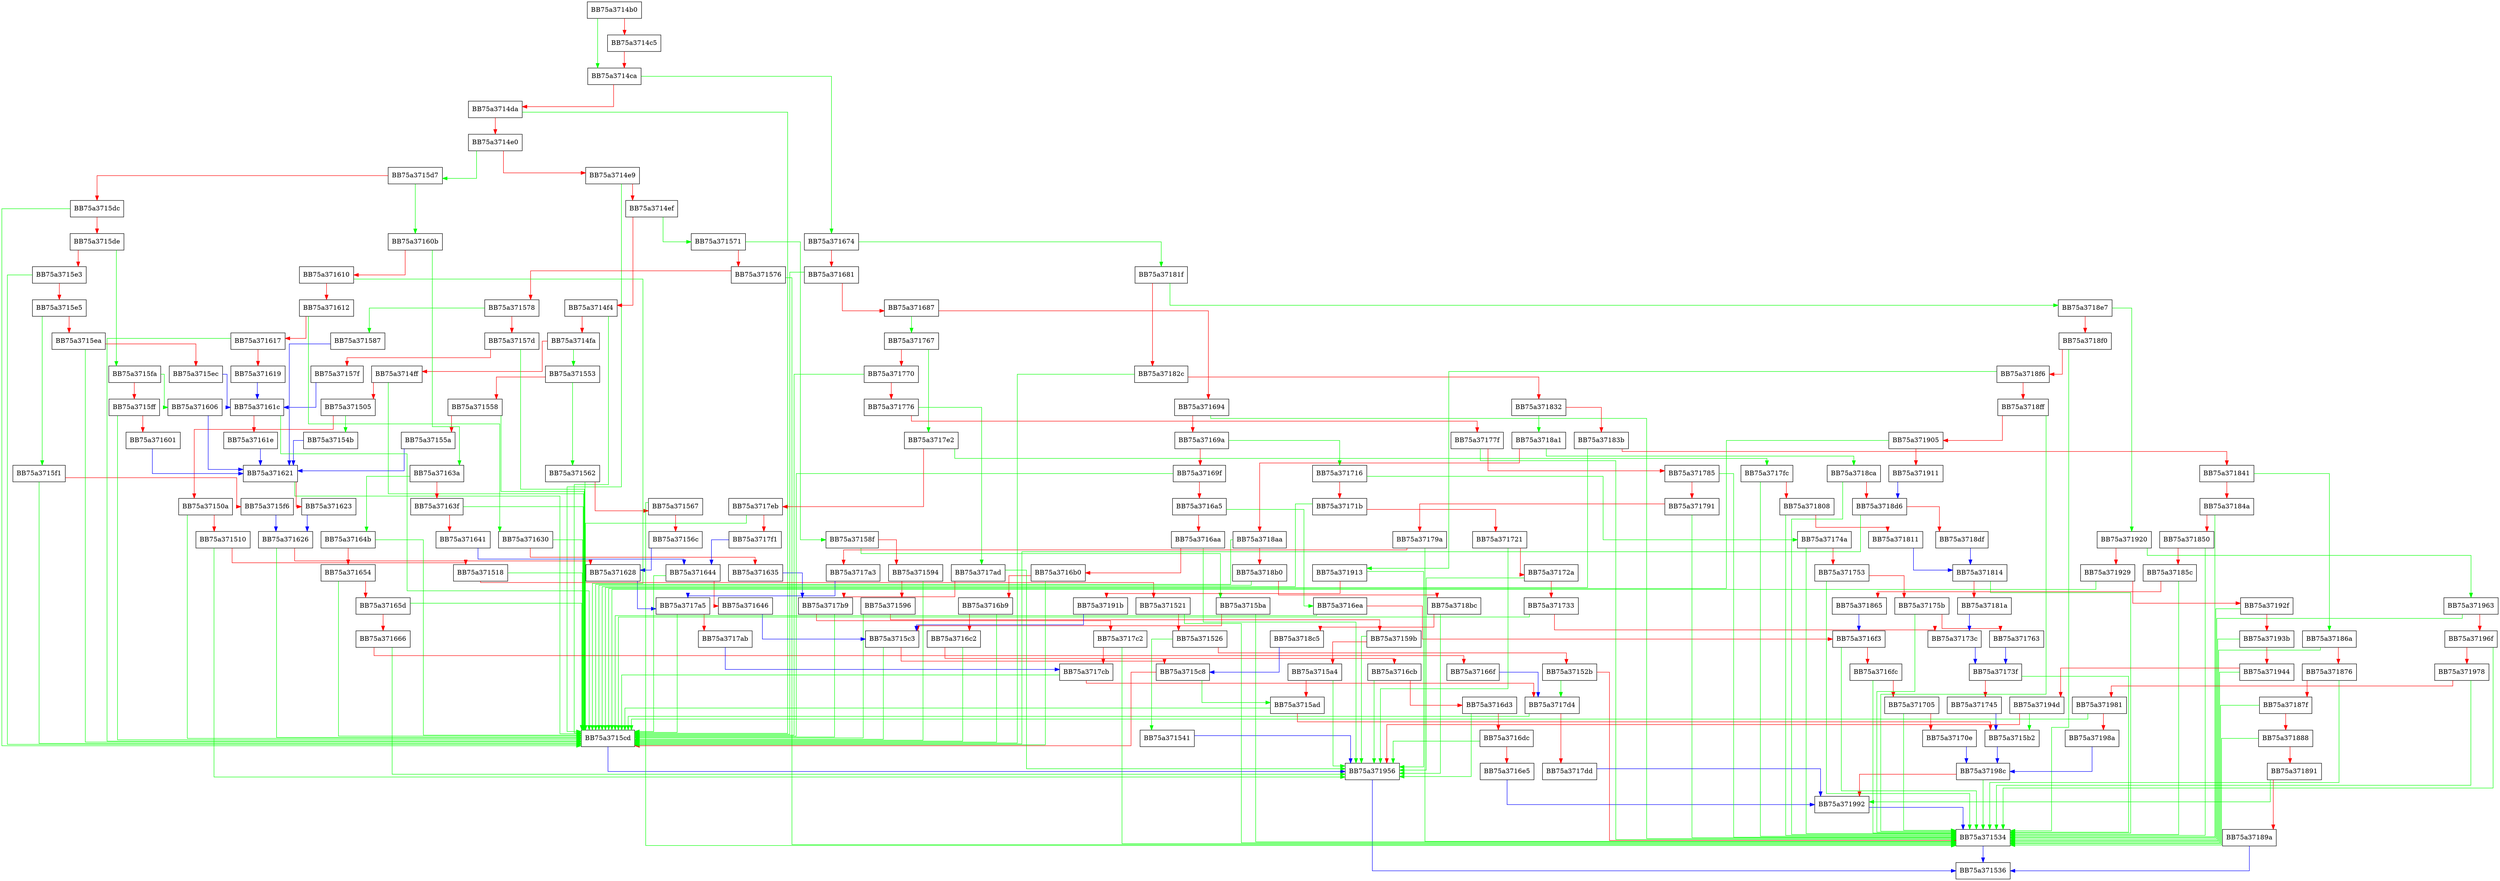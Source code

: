 digraph GetResourceAttributes {
  node [shape="box"];
  graph [splines=ortho];
  BB75a3714b0 -> BB75a3714ca [color="green"];
  BB75a3714b0 -> BB75a3714c5 [color="red"];
  BB75a3714c5 -> BB75a3714ca [color="red"];
  BB75a3714ca -> BB75a371674 [color="green"];
  BB75a3714ca -> BB75a3714da [color="red"];
  BB75a3714da -> BB75a3715cd [color="green"];
  BB75a3714da -> BB75a3714e0 [color="red"];
  BB75a3714e0 -> BB75a3715d7 [color="green"];
  BB75a3714e0 -> BB75a3714e9 [color="red"];
  BB75a3714e9 -> BB75a3715cd [color="green"];
  BB75a3714e9 -> BB75a3714ef [color="red"];
  BB75a3714ef -> BB75a371571 [color="green"];
  BB75a3714ef -> BB75a3714f4 [color="red"];
  BB75a3714f4 -> BB75a3715cd [color="green"];
  BB75a3714f4 -> BB75a3714fa [color="red"];
  BB75a3714fa -> BB75a371553 [color="green"];
  BB75a3714fa -> BB75a3714ff [color="red"];
  BB75a3714ff -> BB75a3715cd [color="green"];
  BB75a3714ff -> BB75a371505 [color="red"];
  BB75a371505 -> BB75a37154b [color="green"];
  BB75a371505 -> BB75a37150a [color="red"];
  BB75a37150a -> BB75a3715cd [color="green"];
  BB75a37150a -> BB75a371510 [color="red"];
  BB75a371510 -> BB75a371956 [color="green"];
  BB75a371510 -> BB75a371518 [color="red"];
  BB75a371518 -> BB75a3715cd [color="green"];
  BB75a371518 -> BB75a371521 [color="red"];
  BB75a371521 -> BB75a371534 [color="green"];
  BB75a371521 -> BB75a371526 [color="red"];
  BB75a371526 -> BB75a371541 [color="green"];
  BB75a371526 -> BB75a37152b [color="red"];
  BB75a37152b -> BB75a3717d4 [color="green"];
  BB75a37152b -> BB75a371534 [color="red"];
  BB75a371534 -> BB75a371536 [color="blue"];
  BB75a371541 -> BB75a371956 [color="blue"];
  BB75a37154b -> BB75a371621 [color="blue"];
  BB75a371553 -> BB75a371562 [color="green"];
  BB75a371553 -> BB75a371558 [color="red"];
  BB75a371558 -> BB75a3715cd [color="green"];
  BB75a371558 -> BB75a37155a [color="red"];
  BB75a37155a -> BB75a371621 [color="blue"];
  BB75a371562 -> BB75a3715cd [color="green"];
  BB75a371562 -> BB75a371567 [color="red"];
  BB75a371567 -> BB75a371534 [color="green"];
  BB75a371567 -> BB75a37156c [color="red"];
  BB75a37156c -> BB75a371628 [color="blue"];
  BB75a371571 -> BB75a37158f [color="green"];
  BB75a371571 -> BB75a371576 [color="red"];
  BB75a371576 -> BB75a371534 [color="green"];
  BB75a371576 -> BB75a371578 [color="red"];
  BB75a371578 -> BB75a371587 [color="green"];
  BB75a371578 -> BB75a37157d [color="red"];
  BB75a37157d -> BB75a3715cd [color="green"];
  BB75a37157d -> BB75a37157f [color="red"];
  BB75a37157f -> BB75a37161c [color="blue"];
  BB75a371587 -> BB75a371621 [color="blue"];
  BB75a37158f -> BB75a3715ba [color="green"];
  BB75a37158f -> BB75a371594 [color="red"];
  BB75a371594 -> BB75a3715cd [color="green"];
  BB75a371594 -> BB75a371596 [color="red"];
  BB75a371596 -> BB75a3715cd [color="green"];
  BB75a371596 -> BB75a37159b [color="red"];
  BB75a37159b -> BB75a371956 [color="green"];
  BB75a37159b -> BB75a3715a4 [color="red"];
  BB75a3715a4 -> BB75a371956 [color="green"];
  BB75a3715a4 -> BB75a3715ad [color="red"];
  BB75a3715ad -> BB75a3715cd [color="green"];
  BB75a3715ad -> BB75a3715b2 [color="red"];
  BB75a3715b2 -> BB75a37198c [color="blue"];
  BB75a3715ba -> BB75a371534 [color="green"];
  BB75a3715ba -> BB75a3715c3 [color="red"];
  BB75a3715c3 -> BB75a3715cd [color="green"];
  BB75a3715c3 -> BB75a3715c8 [color="red"];
  BB75a3715c8 -> BB75a3715ad [color="green"];
  BB75a3715c8 -> BB75a3715cd [color="red"];
  BB75a3715cd -> BB75a371956 [color="blue"];
  BB75a3715d7 -> BB75a37160b [color="green"];
  BB75a3715d7 -> BB75a3715dc [color="red"];
  BB75a3715dc -> BB75a3715cd [color="green"];
  BB75a3715dc -> BB75a3715de [color="red"];
  BB75a3715de -> BB75a3715fa [color="green"];
  BB75a3715de -> BB75a3715e3 [color="red"];
  BB75a3715e3 -> BB75a3715cd [color="green"];
  BB75a3715e3 -> BB75a3715e5 [color="red"];
  BB75a3715e5 -> BB75a3715f1 [color="green"];
  BB75a3715e5 -> BB75a3715ea [color="red"];
  BB75a3715ea -> BB75a3715cd [color="green"];
  BB75a3715ea -> BB75a3715ec [color="red"];
  BB75a3715ec -> BB75a37161c [color="blue"];
  BB75a3715f1 -> BB75a3715cd [color="green"];
  BB75a3715f1 -> BB75a3715f6 [color="red"];
  BB75a3715f6 -> BB75a371626 [color="blue"];
  BB75a3715fa -> BB75a371606 [color="green"];
  BB75a3715fa -> BB75a3715ff [color="red"];
  BB75a3715ff -> BB75a3715cd [color="green"];
  BB75a3715ff -> BB75a371601 [color="red"];
  BB75a371601 -> BB75a371621 [color="blue"];
  BB75a371606 -> BB75a371621 [color="blue"];
  BB75a37160b -> BB75a37163a [color="green"];
  BB75a37160b -> BB75a371610 [color="red"];
  BB75a371610 -> BB75a3715cd [color="green"];
  BB75a371610 -> BB75a371612 [color="red"];
  BB75a371612 -> BB75a371630 [color="green"];
  BB75a371612 -> BB75a371617 [color="red"];
  BB75a371617 -> BB75a3715cd [color="green"];
  BB75a371617 -> BB75a371619 [color="red"];
  BB75a371619 -> BB75a37161c [color="blue"];
  BB75a37161c -> BB75a3715cd [color="green"];
  BB75a37161c -> BB75a37161e [color="red"];
  BB75a37161e -> BB75a371621 [color="blue"];
  BB75a371621 -> BB75a3715cd [color="green"];
  BB75a371621 -> BB75a371623 [color="red"];
  BB75a371623 -> BB75a371626 [color="blue"];
  BB75a371626 -> BB75a3715cd [color="green"];
  BB75a371626 -> BB75a371628 [color="red"];
  BB75a371628 -> BB75a3717a5 [color="blue"];
  BB75a371630 -> BB75a3715cd [color="green"];
  BB75a371630 -> BB75a371635 [color="red"];
  BB75a371635 -> BB75a3717b9 [color="blue"];
  BB75a37163a -> BB75a37164b [color="green"];
  BB75a37163a -> BB75a37163f [color="red"];
  BB75a37163f -> BB75a3715cd [color="green"];
  BB75a37163f -> BB75a371641 [color="red"];
  BB75a371641 -> BB75a371644 [color="blue"];
  BB75a371644 -> BB75a3715cd [color="green"];
  BB75a371644 -> BB75a371646 [color="red"];
  BB75a371646 -> BB75a3715c3 [color="blue"];
  BB75a37164b -> BB75a3715cd [color="green"];
  BB75a37164b -> BB75a371654 [color="red"];
  BB75a371654 -> BB75a3715cd [color="green"];
  BB75a371654 -> BB75a37165d [color="red"];
  BB75a37165d -> BB75a3715cd [color="green"];
  BB75a37165d -> BB75a371666 [color="red"];
  BB75a371666 -> BB75a371956 [color="green"];
  BB75a371666 -> BB75a37166f [color="red"];
  BB75a37166f -> BB75a3717d4 [color="blue"];
  BB75a371674 -> BB75a37181f [color="green"];
  BB75a371674 -> BB75a371681 [color="red"];
  BB75a371681 -> BB75a3715cd [color="green"];
  BB75a371681 -> BB75a371687 [color="red"];
  BB75a371687 -> BB75a371767 [color="green"];
  BB75a371687 -> BB75a371694 [color="red"];
  BB75a371694 -> BB75a371534 [color="green"];
  BB75a371694 -> BB75a37169a [color="red"];
  BB75a37169a -> BB75a371716 [color="green"];
  BB75a37169a -> BB75a37169f [color="red"];
  BB75a37169f -> BB75a3715cd [color="green"];
  BB75a37169f -> BB75a3716a5 [color="red"];
  BB75a3716a5 -> BB75a3716ea [color="green"];
  BB75a3716a5 -> BB75a3716aa [color="red"];
  BB75a3716aa -> BB75a371956 [color="green"];
  BB75a3716aa -> BB75a3716b0 [color="red"];
  BB75a3716b0 -> BB75a3715cd [color="green"];
  BB75a3716b0 -> BB75a3716b9 [color="red"];
  BB75a3716b9 -> BB75a3715cd [color="green"];
  BB75a3716b9 -> BB75a3716c2 [color="red"];
  BB75a3716c2 -> BB75a3715cd [color="green"];
  BB75a3716c2 -> BB75a3716cb [color="red"];
  BB75a3716cb -> BB75a371956 [color="green"];
  BB75a3716cb -> BB75a3716d3 [color="red"];
  BB75a3716d3 -> BB75a371956 [color="green"];
  BB75a3716d3 -> BB75a3716dc [color="red"];
  BB75a3716dc -> BB75a371956 [color="green"];
  BB75a3716dc -> BB75a3716e5 [color="red"];
  BB75a3716e5 -> BB75a371992 [color="blue"];
  BB75a3716ea -> BB75a3715cd [color="green"];
  BB75a3716ea -> BB75a3716f3 [color="red"];
  BB75a3716f3 -> BB75a371534 [color="green"];
  BB75a3716f3 -> BB75a3716fc [color="red"];
  BB75a3716fc -> BB75a371534 [color="green"];
  BB75a3716fc -> BB75a371705 [color="red"];
  BB75a371705 -> BB75a371534 [color="green"];
  BB75a371705 -> BB75a37170e [color="red"];
  BB75a37170e -> BB75a37198c [color="blue"];
  BB75a371716 -> BB75a37174a [color="green"];
  BB75a371716 -> BB75a37171b [color="red"];
  BB75a37171b -> BB75a3715cd [color="green"];
  BB75a37171b -> BB75a371721 [color="red"];
  BB75a371721 -> BB75a371956 [color="green"];
  BB75a371721 -> BB75a37172a [color="red"];
  BB75a37172a -> BB75a371956 [color="green"];
  BB75a37172a -> BB75a371733 [color="red"];
  BB75a371733 -> BB75a3715cd [color="green"];
  BB75a371733 -> BB75a37173c [color="red"];
  BB75a37173c -> BB75a37173f [color="blue"];
  BB75a37173f -> BB75a371534 [color="green"];
  BB75a37173f -> BB75a371745 [color="red"];
  BB75a371745 -> BB75a3715b2 [color="blue"];
  BB75a37174a -> BB75a371534 [color="green"];
  BB75a37174a -> BB75a371753 [color="red"];
  BB75a371753 -> BB75a371534 [color="green"];
  BB75a371753 -> BB75a37175b [color="red"];
  BB75a37175b -> BB75a371534 [color="green"];
  BB75a37175b -> BB75a371763 [color="red"];
  BB75a371763 -> BB75a37173f [color="blue"];
  BB75a371767 -> BB75a3717e2 [color="green"];
  BB75a371767 -> BB75a371770 [color="red"];
  BB75a371770 -> BB75a3715cd [color="green"];
  BB75a371770 -> BB75a371776 [color="red"];
  BB75a371776 -> BB75a3717ad [color="green"];
  BB75a371776 -> BB75a37177f [color="red"];
  BB75a37177f -> BB75a371534 [color="green"];
  BB75a37177f -> BB75a371785 [color="red"];
  BB75a371785 -> BB75a371534 [color="green"];
  BB75a371785 -> BB75a371791 [color="red"];
  BB75a371791 -> BB75a371534 [color="green"];
  BB75a371791 -> BB75a37179a [color="red"];
  BB75a37179a -> BB75a371534 [color="green"];
  BB75a37179a -> BB75a3717a3 [color="red"];
  BB75a3717a3 -> BB75a3717a5 [color="blue"];
  BB75a3717a5 -> BB75a3715cd [color="green"];
  BB75a3717a5 -> BB75a3717ab [color="red"];
  BB75a3717ab -> BB75a3717cb [color="blue"];
  BB75a3717ad -> BB75a371956 [color="green"];
  BB75a3717ad -> BB75a3717b9 [color="red"];
  BB75a3717b9 -> BB75a3715cd [color="green"];
  BB75a3717b9 -> BB75a3717c2 [color="red"];
  BB75a3717c2 -> BB75a371534 [color="green"];
  BB75a3717c2 -> BB75a3717cb [color="red"];
  BB75a3717cb -> BB75a3715cd [color="green"];
  BB75a3717cb -> BB75a3717d4 [color="red"];
  BB75a3717d4 -> BB75a3715cd [color="green"];
  BB75a3717d4 -> BB75a3717dd [color="red"];
  BB75a3717dd -> BB75a371992 [color="blue"];
  BB75a3717e2 -> BB75a3717fc [color="green"];
  BB75a3717e2 -> BB75a3717eb [color="red"];
  BB75a3717eb -> BB75a3715cd [color="green"];
  BB75a3717eb -> BB75a3717f1 [color="red"];
  BB75a3717f1 -> BB75a371644 [color="blue"];
  BB75a3717fc -> BB75a371534 [color="green"];
  BB75a3717fc -> BB75a371808 [color="red"];
  BB75a371808 -> BB75a371534 [color="green"];
  BB75a371808 -> BB75a371811 [color="red"];
  BB75a371811 -> BB75a371814 [color="blue"];
  BB75a371814 -> BB75a371534 [color="green"];
  BB75a371814 -> BB75a37181a [color="red"];
  BB75a37181a -> BB75a37173c [color="blue"];
  BB75a37181f -> BB75a3718e7 [color="green"];
  BB75a37181f -> BB75a37182c [color="red"];
  BB75a37182c -> BB75a3715cd [color="green"];
  BB75a37182c -> BB75a371832 [color="red"];
  BB75a371832 -> BB75a3718a1 [color="green"];
  BB75a371832 -> BB75a37183b [color="red"];
  BB75a37183b -> BB75a3715cd [color="green"];
  BB75a37183b -> BB75a371841 [color="red"];
  BB75a371841 -> BB75a37186a [color="green"];
  BB75a371841 -> BB75a37184a [color="red"];
  BB75a37184a -> BB75a371534 [color="green"];
  BB75a37184a -> BB75a371850 [color="red"];
  BB75a371850 -> BB75a371534 [color="green"];
  BB75a371850 -> BB75a37185c [color="red"];
  BB75a37185c -> BB75a371534 [color="green"];
  BB75a37185c -> BB75a371865 [color="red"];
  BB75a371865 -> BB75a3716f3 [color="blue"];
  BB75a37186a -> BB75a371534 [color="green"];
  BB75a37186a -> BB75a371876 [color="red"];
  BB75a371876 -> BB75a371534 [color="green"];
  BB75a371876 -> BB75a37187f [color="red"];
  BB75a37187f -> BB75a371534 [color="green"];
  BB75a37187f -> BB75a371888 [color="red"];
  BB75a371888 -> BB75a371534 [color="green"];
  BB75a371888 -> BB75a371891 [color="red"];
  BB75a371891 -> BB75a371992 [color="green"];
  BB75a371891 -> BB75a37189a [color="red"];
  BB75a37189a -> BB75a371536 [color="blue"];
  BB75a3718a1 -> BB75a3718ca [color="green"];
  BB75a3718a1 -> BB75a3718aa [color="red"];
  BB75a3718aa -> BB75a3715cd [color="green"];
  BB75a3718aa -> BB75a3718b0 [color="red"];
  BB75a3718b0 -> BB75a3715cd [color="green"];
  BB75a3718b0 -> BB75a3718bc [color="red"];
  BB75a3718bc -> BB75a371956 [color="green"];
  BB75a3718bc -> BB75a3718c5 [color="red"];
  BB75a3718c5 -> BB75a3715c8 [color="blue"];
  BB75a3718ca -> BB75a371534 [color="green"];
  BB75a3718ca -> BB75a3718d6 [color="red"];
  BB75a3718d6 -> BB75a3715cd [color="green"];
  BB75a3718d6 -> BB75a3718df [color="red"];
  BB75a3718df -> BB75a371814 [color="blue"];
  BB75a3718e7 -> BB75a371920 [color="green"];
  BB75a3718e7 -> BB75a3718f0 [color="red"];
  BB75a3718f0 -> BB75a371534 [color="green"];
  BB75a3718f0 -> BB75a3718f6 [color="red"];
  BB75a3718f6 -> BB75a371913 [color="green"];
  BB75a3718f6 -> BB75a3718ff [color="red"];
  BB75a3718ff -> BB75a371534 [color="green"];
  BB75a3718ff -> BB75a371905 [color="red"];
  BB75a371905 -> BB75a3715cd [color="green"];
  BB75a371905 -> BB75a371911 [color="red"];
  BB75a371911 -> BB75a3718d6 [color="blue"];
  BB75a371913 -> BB75a371956 [color="green"];
  BB75a371913 -> BB75a37191b [color="red"];
  BB75a37191b -> BB75a3715c3 [color="blue"];
  BB75a371920 -> BB75a371963 [color="green"];
  BB75a371920 -> BB75a371929 [color="red"];
  BB75a371929 -> BB75a3715cd [color="green"];
  BB75a371929 -> BB75a37192f [color="red"];
  BB75a37192f -> BB75a371534 [color="green"];
  BB75a37192f -> BB75a37193b [color="red"];
  BB75a37193b -> BB75a371534 [color="green"];
  BB75a37193b -> BB75a371944 [color="red"];
  BB75a371944 -> BB75a371534 [color="green"];
  BB75a371944 -> BB75a37194d [color="red"];
  BB75a37194d -> BB75a3715b2 [color="green"];
  BB75a37194d -> BB75a371956 [color="red"];
  BB75a371956 -> BB75a371536 [color="blue"];
  BB75a371963 -> BB75a371534 [color="green"];
  BB75a371963 -> BB75a37196f [color="red"];
  BB75a37196f -> BB75a371534 [color="green"];
  BB75a37196f -> BB75a371978 [color="red"];
  BB75a371978 -> BB75a371534 [color="green"];
  BB75a371978 -> BB75a371981 [color="red"];
  BB75a371981 -> BB75a3715cd [color="green"];
  BB75a371981 -> BB75a37198a [color="red"];
  BB75a37198a -> BB75a37198c [color="blue"];
  BB75a37198c -> BB75a371534 [color="green"];
  BB75a37198c -> BB75a371992 [color="red"];
  BB75a371992 -> BB75a371534 [color="blue"];
}
